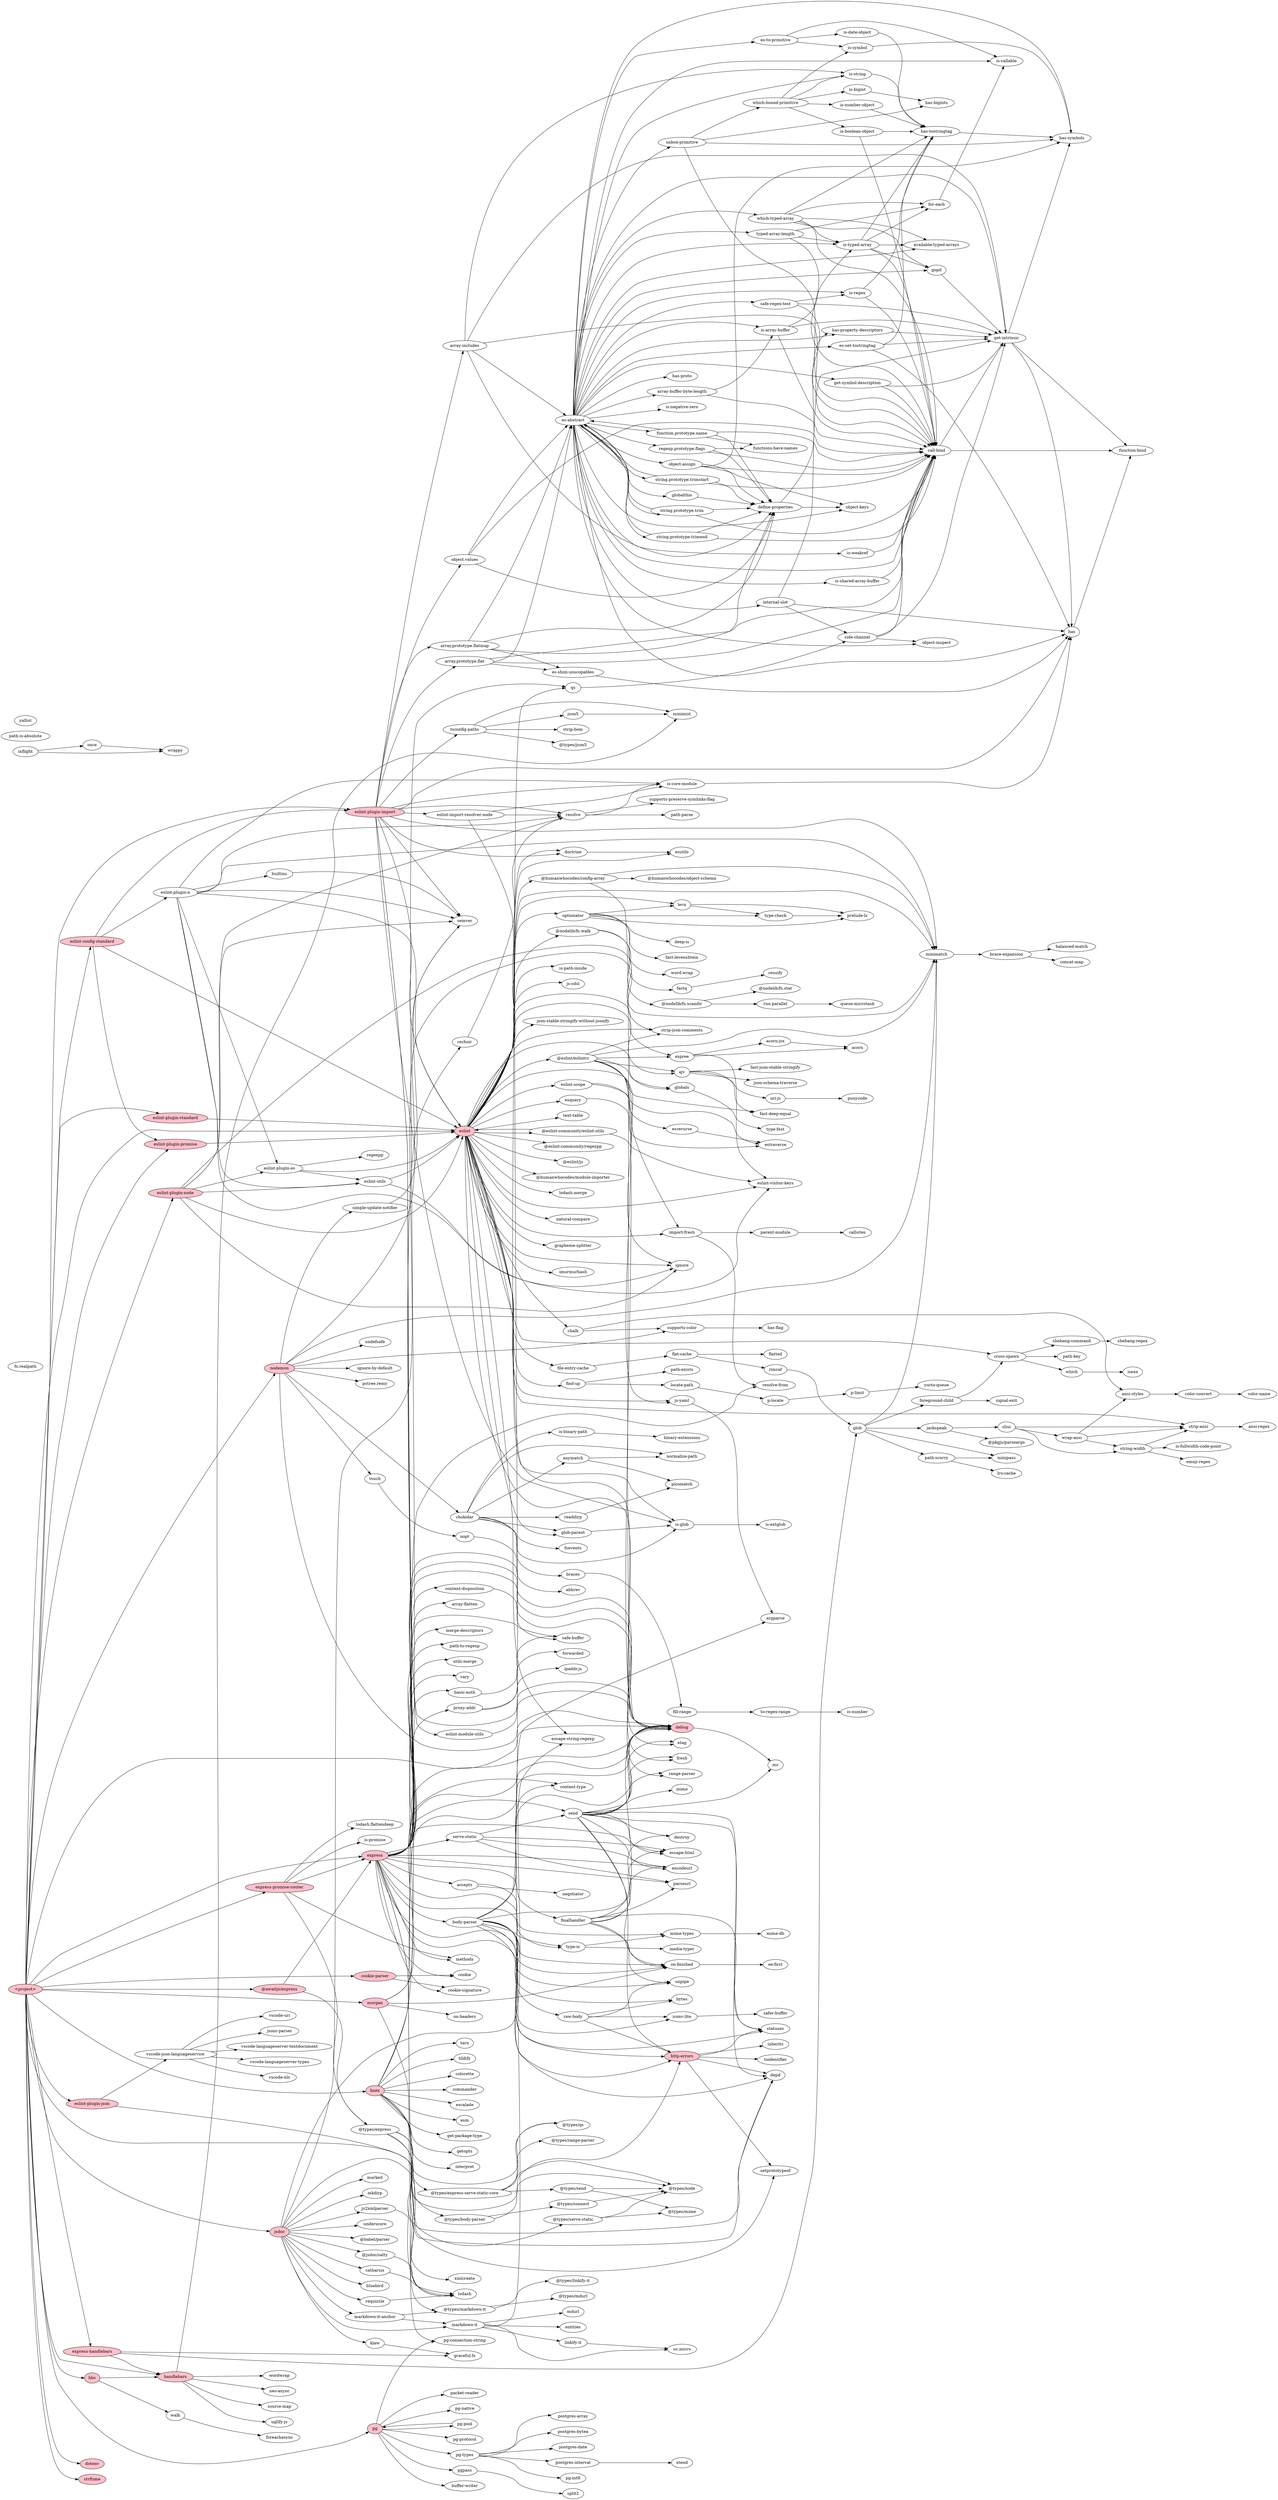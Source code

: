 digraph NPMPackage {
  rankdir=LR
  # edge [dir=back]
  {
    node [style=filled, fillcolor=pink, fontcolor=black]
    "<project>" -> {"@awaitjs/express","cookie-parser","debug","dotenv","eslint","eslint-config-standard","eslint-plugin-import","eslint-plugin-json","eslint-plugin-node","eslint-plugin-promise","eslint-plugin-standard","express","express-handlebars","express-promise-router","handlebars","hbs","http-errors","jsdoc","knex","morgan","nodemon","pg","strftime"}

  }
    "@awaitjs/express" -> {"@types/express","express"}
    "@babel/parser" -> {}
    "@eslint-community/eslint-utils" -> {"eslint","eslint-visitor-keys"}
    "@eslint-community/regexpp" -> {}
    "@eslint/eslintrc" -> {"ajv","debug","espree","globals","ignore","import-fresh","js-yaml","minimatch","strip-json-comments"}
    "@eslint/js" -> {}
    "@humanwhocodes/config-array" -> {"@humanwhocodes/object-schema","debug","minimatch"}
    "@humanwhocodes/module-importer" -> {}
    "@humanwhocodes/object-schema" -> {}
    "@jsdoc/salty" -> {"lodash"}
    "@nodelib/fs.scandir" -> {"@nodelib/fs.stat","run-parallel"}
    "@nodelib/fs.stat" -> {}
    "@nodelib/fs.walk" -> {"@nodelib/fs.scandir","fastq"}
    "@pkgjs/parseargs" -> {}
    "@types/body-parser" -> {"@types/connect","@types/node"}
    "@types/connect" -> {"@types/node"}
    "@types/express" -> {"@types/body-parser","@types/express-serve-static-core","@types/qs","@types/serve-static"}
    "@types/express-serve-static-core" -> {"@types/node","@types/qs","@types/range-parser","@types/send"}
    "@types/json5" -> {}
    "@types/linkify-it" -> {}
    "@types/markdown-it" -> {"@types/linkify-it","@types/mdurl"}
    "@types/mdurl" -> {}
    "@types/mime" -> {}
    "@types/node" -> {}
    "@types/qs" -> {}
    "@types/range-parser" -> {}
    "@types/send" -> {"@types/mime","@types/node"}
    "@types/serve-static" -> {"@types/mime","@types/node"}
    "abbrev" -> {}
    "accepts" -> {"mime-types","negotiator"}
    "acorn" -> {}
    "acorn-jsx" -> {"acorn"}
    "ajv" -> {"fast-deep-equal","fast-json-stable-stringify","json-schema-traverse","uri-js"}
    "ansi-regex" -> {}
    "ansi-styles" -> {"color-convert"}
    "anymatch" -> {"normalize-path","picomatch"}
    "argparse" -> {}
    "array-buffer-byte-length" -> {"call-bind","is-array-buffer"}
    "array-flatten" -> {}
    "array-includes" -> {"call-bind","define-properties","es-abstract","get-intrinsic","is-string"}
    "array.prototype.flat" -> {"call-bind","define-properties","es-abstract","es-shim-unscopables"}
    "array.prototype.flatmap" -> {"call-bind","define-properties","es-abstract","es-shim-unscopables"}
    "available-typed-arrays" -> {}
    "balanced-match" -> {}
    "basic-auth" -> {"safe-buffer"}
    "binary-extensions" -> {}
    "bluebird" -> {}
    "body-parser" -> {"bytes","content-type","debug","depd","destroy","http-errors","iconv-lite","on-finished","qs","raw-body","type-is","unpipe"}
    "brace-expansion" -> {"balanced-match","concat-map"}
    "braces" -> {"fill-range"}
    "buffer-writer" -> {}
    "builtins" -> {"semver"}
    "bytes" -> {}
    "call-bind" -> {"function-bind","get-intrinsic"}
    "callsites" -> {}
    "catharsis" -> {"lodash"}
    "chalk" -> {"ansi-styles","supports-color"}
    "chokidar" -> {"anymatch","braces","fsevents","glob-parent","is-binary-path","is-glob","normalize-path","readdirp"}
    "cliui" -> {"string-width","strip-ansi","wrap-ansi"}
    "color-convert" -> {"color-name"}
    "color-name" -> {}
    "colorette" -> {}
    "commander" -> {}
    "concat-map" -> {}
    "content-disposition" -> {"safe-buffer"}
    "content-type" -> {}
    "cookie" -> {}
    "cookie-parser" -> {"cookie","cookie-signature"}
    "cookie-signature" -> {}
    "cross-spawn" -> {"path-key","shebang-command","which"}
    "debug" -> {"ms"}
    "deep-is" -> {}
    "define-properties" -> {"has-property-descriptors","object-keys"}
    "depd" -> {}
    "destroy" -> {}
    "doctrine" -> {"esutils"}
    "dotenv" -> {}
    "ee-first" -> {}
    "emoji-regex" -> {}
    "encodeurl" -> {}
    "entities" -> {}
    "es-abstract" -> {"array-buffer-byte-length","available-typed-arrays","call-bind","es-set-tostringtag","es-to-primitive","function.prototype.name","get-intrinsic","get-symbol-description","globalthis","gopd","has","has-property-descriptors","has-proto","has-symbols","internal-slot","is-array-buffer","is-callable","is-negative-zero","is-regex","is-shared-array-buffer","is-string","is-typed-array","is-weakref","object-inspect","object-keys","object.assign","regexp.prototype.flags","safe-regex-test","string.prototype.trim","string.prototype.trimend","string.prototype.trimstart","typed-array-length","unbox-primitive","which-typed-array"}
    "es-set-tostringtag" -> {"get-intrinsic","has","has-tostringtag"}
    "es-shim-unscopables" -> {"has"}
    "es-to-primitive" -> {"is-callable","is-date-object","is-symbol"}
    "escalade" -> {}
    "escape-html" -> {}
    "escape-string-regexp" -> {}
    "eslint" -> {"@eslint-community/eslint-utils","@eslint-community/regexpp","@eslint/eslintrc","@eslint/js","@humanwhocodes/config-array","@humanwhocodes/module-importer","@nodelib/fs.walk","ajv","chalk","cross-spawn","debug","doctrine","escape-string-regexp","eslint-scope","eslint-visitor-keys","espree","esquery","esutils","fast-deep-equal","file-entry-cache","find-up","glob-parent","globals","grapheme-splitter","ignore","import-fresh","imurmurhash","is-glob","is-path-inside","js-sdsl","js-yaml","json-stable-stringify-without-jsonify","levn","lodash.merge","minimatch","natural-compare","optionator","strip-ansi","strip-json-comments","text-table"}
    "eslint-config-standard" -> {"eslint","eslint-plugin-import","eslint-plugin-n","eslint-plugin-promise"}
    "eslint-import-resolver-node" -> {"debug","is-core-module","resolve"}
    "eslint-module-utils" -> {"debug"}
    "eslint-plugin-es" -> {"eslint","eslint-utils","regexpp"}
    "eslint-plugin-import" -> {"array-includes","array.prototype.flat","array.prototype.flatmap","debug","doctrine","eslint","eslint-import-resolver-node","eslint-module-utils","has","is-core-module","is-glob","minimatch","object.values","resolve","semver","tsconfig-paths"}
    "eslint-plugin-json" -> {"lodash","vscode-json-languageservice"}
    "eslint-plugin-n" -> {"builtins","eslint","eslint-plugin-es","eslint-utils","ignore","is-core-module","minimatch","resolve","semver"}
    "eslint-plugin-node" -> {"eslint","eslint-plugin-es","eslint-utils","ignore","minimatch","resolve","semver"}
    "eslint-plugin-promise" -> {"eslint"}
    "eslint-plugin-standard" -> {"eslint"}
    "eslint-scope" -> {"esrecurse","estraverse"}
    "eslint-utils" -> {"eslint","eslint-visitor-keys"}
    "eslint-visitor-keys" -> {}
    "esm" -> {}
    "espree" -> {"acorn","acorn-jsx","eslint-visitor-keys"}
    "esquery" -> {"estraverse"}
    "esrecurse" -> {"estraverse"}
    "estraverse" -> {}
    "esutils" -> {}
    "etag" -> {}
    "express" -> {"accepts","array-flatten","body-parser","content-disposition","content-type","cookie","cookie-signature","debug","depd","encodeurl","escape-html","etag","finalhandler","fresh","http-errors","merge-descriptors","methods","on-finished","parseurl","path-to-regexp","proxy-addr","qs","range-parser","safe-buffer","send","serve-static","setprototypeof","statuses","type-is","utils-merge","vary"}
    "express-handlebars" -> {"glob","graceful-fs","handlebars"}
    "express-promise-router" -> {"@types/express","express","is-promise","lodash.flattendeep","methods"}
    "fast-deep-equal" -> {}
    "fast-json-stable-stringify" -> {}
    "fast-levenshtein" -> {}
    "fastq" -> {"reusify"}
    "file-entry-cache" -> {"flat-cache"}
    "fill-range" -> {"to-regex-range"}
    "finalhandler" -> {"debug","encodeurl","escape-html","on-finished","parseurl","statuses","unpipe"}
    "find-up" -> {"locate-path","path-exists"}
    "flat-cache" -> {"flatted","rimraf"}
    "flatted" -> {}
    "for-each" -> {"is-callable"}
    "foreachasync" -> {}
    "foreground-child" -> {"cross-spawn","signal-exit"}
    "forwarded" -> {}
    "fresh" -> {}
    "fs.realpath" -> {}
    "fsevents" -> {}
    "function-bind" -> {}
    "function.prototype.name" -> {"call-bind","define-properties","es-abstract","functions-have-names"}
    "functions-have-names" -> {}
    "get-intrinsic" -> {"function-bind","has","has-symbols"}
    "get-package-type" -> {}
    "get-symbol-description" -> {"call-bind","get-intrinsic"}
    "getopts" -> {}
    "glob" -> {"foreground-child","jackspeak","minimatch","minipass","path-scurry"}
    "glob-parent" -> {"is-glob"}
    "globals" -> {"type-fest"}
    "globalthis" -> {"define-properties"}
    "gopd" -> {"get-intrinsic"}
    "graceful-fs" -> {}
    "grapheme-splitter" -> {}
    "handlebars" -> {"minimist","neo-async","source-map","uglify-js","wordwrap"}
    "has" -> {"function-bind"}
    "has-bigints" -> {}
    "has-flag" -> {}
    "has-property-descriptors" -> {"get-intrinsic"}
    "has-proto" -> {}
    "has-symbols" -> {}
    "has-tostringtag" -> {"has-symbols"}
    "hbs" -> {"handlebars","walk"}
    "http-errors" -> {"depd","inherits","setprototypeof","statuses","toidentifier"}
    "iconv-lite" -> {"safer-buffer"}
    "ignore" -> {}
    "ignore-by-default" -> {}
    "import-fresh" -> {"parent-module","resolve-from"}
    "imurmurhash" -> {}
    "inflight" -> {"once","wrappy"}
    "inherits" -> {}
    "internal-slot" -> {"get-intrinsic","has","side-channel"}
    "interpret" -> {}
    "ipaddr.js" -> {}
    "is-array-buffer" -> {"call-bind","get-intrinsic","is-typed-array"}
    "is-bigint" -> {"has-bigints"}
    "is-binary-path" -> {"binary-extensions"}
    "is-boolean-object" -> {"call-bind","has-tostringtag"}
    "is-callable" -> {}
    "is-core-module" -> {"has"}
    "is-date-object" -> {"has-tostringtag"}
    "is-extglob" -> {}
    "is-fullwidth-code-point" -> {}
    "is-glob" -> {"is-extglob"}
    "is-negative-zero" -> {}
    "is-number" -> {}
    "is-number-object" -> {"has-tostringtag"}
    "is-path-inside" -> {}
    "is-promise" -> {}
    "is-regex" -> {"call-bind","has-tostringtag"}
    "is-shared-array-buffer" -> {"call-bind"}
    "is-string" -> {"has-tostringtag"}
    "is-symbol" -> {"has-symbols"}
    "is-typed-array" -> {"available-typed-arrays","call-bind","for-each","gopd","has-tostringtag"}
    "is-weakref" -> {"call-bind"}
    "isexe" -> {}
    "jackspeak" -> {"@pkgjs/parseargs","cliui"}
    "js-sdsl" -> {}
    "js-yaml" -> {"argparse"}
    "js2xmlparser" -> {"xmlcreate"}
    "jsdoc" -> {"@babel/parser","@jsdoc/salty","@types/markdown-it","bluebird","catharsis","escape-string-regexp","js2xmlparser","klaw","markdown-it","markdown-it-anchor","marked","mkdirp","requizzle","strip-json-comments","underscore"}
    "json-schema-traverse" -> {}
    "json-stable-stringify-without-jsonify" -> {}
    "json5" -> {"minimist"}
    "jsonc-parser" -> {}
    "klaw" -> {"graceful-fs"}
    "knex" -> {"colorette","commander","debug","escalade","esm","get-package-type","getopts","interpret","lodash","pg-connection-string","rechoir","resolve-from","tarn","tildify"}
    "levn" -> {"prelude-ls","type-check"}
    "linkify-it" -> {"uc.micro"}
    "locate-path" -> {"p-locate"}
    "lodash" -> {}
    "lodash.flattendeep" -> {}
    "lodash.merge" -> {}
    "lru-cache" -> {}
    "markdown-it" -> {"argparse","entities","linkify-it","mdurl","uc.micro"}
    "markdown-it-anchor" -> {"@types/markdown-it","markdown-it"}
    "marked" -> {}
    "mdurl" -> {}
    "media-typer" -> {}
    "merge-descriptors" -> {}
    "methods" -> {}
    "mime" -> {}
    "mime-db" -> {}
    "mime-types" -> {"mime-db"}
    "minimatch" -> {"brace-expansion"}
    "minimist" -> {}
    "minipass" -> {}
    "mkdirp" -> {}
    "morgan" -> {"basic-auth","debug","depd","on-finished","on-headers"}
    "ms" -> {}
    "natural-compare" -> {}
    "negotiator" -> {}
    "neo-async" -> {}
    "nodemon" -> {"chokidar","debug","ignore-by-default","minimatch","pstree.remy","semver","simple-update-notifier","supports-color","touch","undefsafe"}
    "nopt" -> {"abbrev"}
    "normalize-path" -> {}
    "object-inspect" -> {}
    "object-keys" -> {}
    "object.assign" -> {"call-bind","define-properties","has-symbols","object-keys"}
    "object.values" -> {"call-bind","define-properties","es-abstract"}
    "on-finished" -> {"ee-first"}
    "on-headers" -> {}
    "once" -> {"wrappy"}
    "optionator" -> {"deep-is","fast-levenshtein","levn","prelude-ls","type-check","word-wrap"}
    "p-limit" -> {"yocto-queue"}
    "p-locate" -> {"p-limit"}
    "packet-reader" -> {}
    "parent-module" -> {"callsites"}
    "parseurl" -> {}
    "path-exists" -> {}
    "path-is-absolute" -> {}
    "path-key" -> {}
    "path-parse" -> {}
    "path-scurry" -> {"lru-cache","minipass"}
    "path-to-regexp" -> {}
    "pg" -> {"buffer-writer","packet-reader","pg-connection-string","pg-native","pg-pool","pg-protocol","pg-types","pgpass"}
    "pg-connection-string" -> {}
    "pg-int8" -> {}
    "pg-pool" -> {"pg"}
    "pg-protocol" -> {}
    "pg-types" -> {"pg-int8","postgres-array","postgres-bytea","postgres-date","postgres-interval"}
    "pgpass" -> {"split2"}
    "picomatch" -> {}
    "postgres-array" -> {}
    "postgres-bytea" -> {}
    "postgres-date" -> {}
    "postgres-interval" -> {"xtend"}
    "prelude-ls" -> {}
    "proxy-addr" -> {"forwarded","ipaddr.js"}
    "pstree.remy" -> {}
    "punycode" -> {}
    "qs" -> {"side-channel"}
    "queue-microtask" -> {}
    "range-parser" -> {}
    "raw-body" -> {"bytes","http-errors","iconv-lite","unpipe"}
    "readdirp" -> {"picomatch"}
    "rechoir" -> {"resolve"}
    "regexp.prototype.flags" -> {"call-bind","define-properties","functions-have-names"}
    "regexpp" -> {}
    "requizzle" -> {"lodash"}
    "resolve" -> {"is-core-module","path-parse","supports-preserve-symlinks-flag"}
    "resolve-from" -> {}
    "reusify" -> {}
    "rimraf" -> {"glob"}
    "run-parallel" -> {"queue-microtask"}
    "safe-buffer" -> {}
    "safe-regex-test" -> {"call-bind","get-intrinsic","is-regex"}
    "safer-buffer" -> {}
    "semver" -> {}
    "send" -> {"debug","depd","destroy","encodeurl","escape-html","etag","fresh","http-errors","mime","ms","on-finished","range-parser","statuses"}
    "serve-static" -> {"encodeurl","escape-html","parseurl","send"}
    "setprototypeof" -> {}
    "shebang-command" -> {"shebang-regex"}
    "shebang-regex" -> {}
    "side-channel" -> {"call-bind","get-intrinsic","object-inspect"}
    "signal-exit" -> {}
    "simple-update-notifier" -> {"semver"}
    "source-map" -> {}
    "split2" -> {}
    "statuses" -> {}
    "strftime" -> {}
    "string-width" -> {"emoji-regex","is-fullwidth-code-point","strip-ansi"}
    "string.prototype.trim" -> {"call-bind","define-properties","es-abstract"}
    "string.prototype.trimend" -> {"call-bind","define-properties","es-abstract"}
    "string.prototype.trimstart" -> {"call-bind","define-properties","es-abstract"}
    "strip-ansi" -> {"ansi-regex"}
    "strip-bom" -> {}
    "strip-json-comments" -> {}
    "supports-color" -> {"has-flag"}
    "supports-preserve-symlinks-flag" -> {}
    "tarn" -> {}
    "text-table" -> {}
    "tildify" -> {}
    "to-regex-range" -> {"is-number"}
    "toidentifier" -> {}
    "touch" -> {"nopt"}
    "tsconfig-paths" -> {"@types/json5","json5","minimist","strip-bom"}
    "type-check" -> {"prelude-ls"}
    "type-fest" -> {}
    "type-is" -> {"media-typer","mime-types"}
    "typed-array-length" -> {"call-bind","for-each","is-typed-array"}
    "uc.micro" -> {}
    "uglify-js" -> {}
    "unbox-primitive" -> {"call-bind","has-bigints","has-symbols","which-boxed-primitive"}
    "undefsafe" -> {}
    "underscore" -> {}
    "unpipe" -> {}
    "uri-js" -> {"punycode"}
    "utils-merge" -> {}
    "vary" -> {}
    "vscode-json-languageservice" -> {"jsonc-parser","vscode-languageserver-textdocument","vscode-languageserver-types","vscode-nls","vscode-uri"}
    "vscode-languageserver-textdocument" -> {}
    "vscode-languageserver-types" -> {}
    "vscode-nls" -> {}
    "vscode-uri" -> {}
    "walk" -> {"foreachasync"}
    "which" -> {"isexe"}
    "which-boxed-primitive" -> {"is-bigint","is-boolean-object","is-number-object","is-string","is-symbol"}
    "which-typed-array" -> {"available-typed-arrays","call-bind","for-each","gopd","has-tostringtag","is-typed-array"}
    "word-wrap" -> {}
    "wordwrap" -> {}
    "wrap-ansi" -> {"ansi-styles","string-width","strip-ansi"}
    "wrappy" -> {}
    "xmlcreate" -> {}
    "xtend" -> {}
    "yallist" -> {}
    "yocto-queue" -> {}
}
